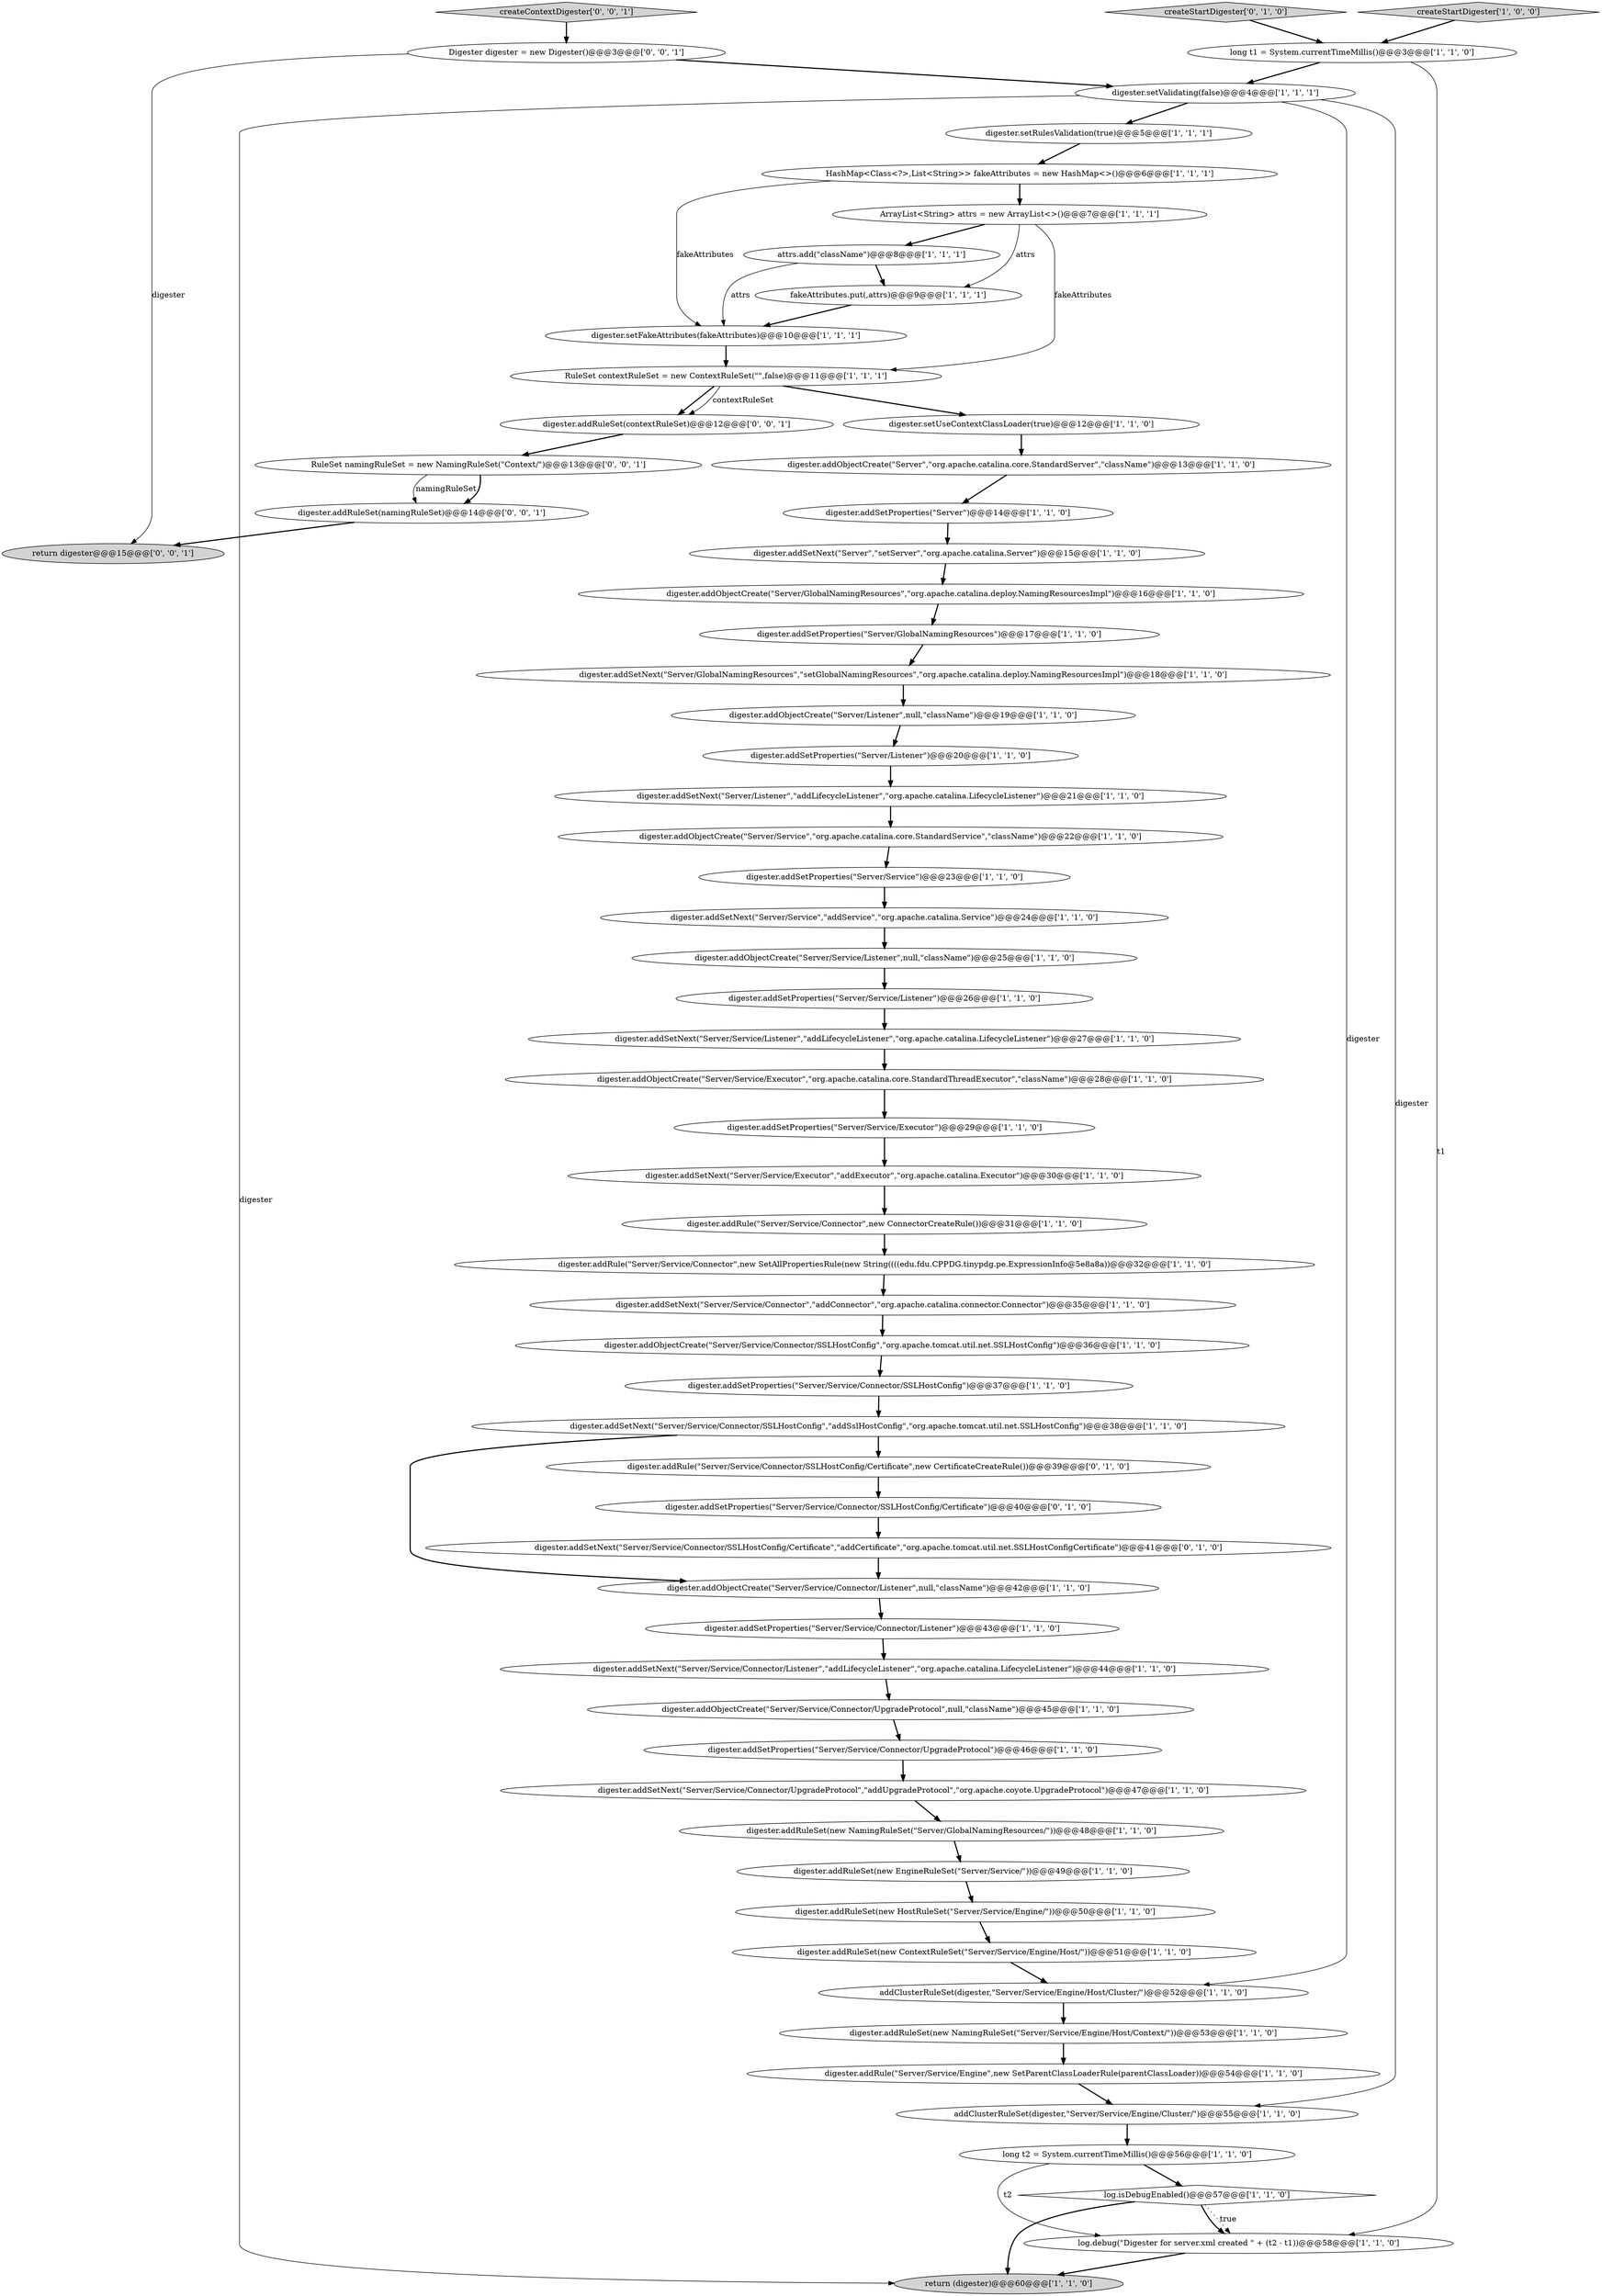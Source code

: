 digraph {
2 [style = filled, label = "digester.addSetProperties(\"Server/GlobalNamingResources\")@@@17@@@['1', '1', '0']", fillcolor = white, shape = ellipse image = "AAA0AAABBB1BBB"];
23 [style = filled, label = "digester.setUseContextClassLoader(true)@@@12@@@['1', '1', '0']", fillcolor = white, shape = ellipse image = "AAA0AAABBB1BBB"];
55 [style = filled, label = "digester.addSetNext(\"Server/Service/Connector/SSLHostConfig/Certificate\",\"addCertificate\",\"org.apache.tomcat.util.net.SSLHostConfigCertificate\")@@@41@@@['0', '1', '0']", fillcolor = white, shape = ellipse image = "AAA1AAABBB2BBB"];
51 [style = filled, label = "digester.addSetNext(\"Server/Service/Connector/SSLHostConfig\",\"addSslHostConfig\",\"org.apache.tomcat.util.net.SSLHostConfig\")@@@38@@@['1', '1', '0']", fillcolor = white, shape = ellipse image = "AAA0AAABBB1BBB"];
20 [style = filled, label = "digester.addObjectCreate(\"Server/Service/Connector/SSLHostConfig\",\"org.apache.tomcat.util.net.SSLHostConfig\")@@@36@@@['1', '1', '0']", fillcolor = white, shape = ellipse image = "AAA0AAABBB1BBB"];
26 [style = filled, label = "digester.addSetNext(\"Server/Service/Connector/UpgradeProtocol\",\"addUpgradeProtocol\",\"org.apache.coyote.UpgradeProtocol\")@@@47@@@['1', '1', '0']", fillcolor = white, shape = ellipse image = "AAA0AAABBB1BBB"];
7 [style = filled, label = "digester.addSetNext(\"Server/GlobalNamingResources\",\"setGlobalNamingResources\",\"org.apache.catalina.deploy.NamingResourcesImpl\")@@@18@@@['1', '1', '0']", fillcolor = white, shape = ellipse image = "AAA0AAABBB1BBB"];
46 [style = filled, label = "digester.addSetProperties(\"Server/Service/Connector/SSLHostConfig\")@@@37@@@['1', '1', '0']", fillcolor = white, shape = ellipse image = "AAA0AAABBB1BBB"];
32 [style = filled, label = "attrs.add(\"className\")@@@8@@@['1', '1', '1']", fillcolor = white, shape = ellipse image = "AAA0AAABBB1BBB"];
53 [style = filled, label = "digester.addSetProperties(\"Server/Service/Connector/SSLHostConfig/Certificate\")@@@40@@@['0', '1', '0']", fillcolor = white, shape = ellipse image = "AAA1AAABBB2BBB"];
56 [style = filled, label = "createStartDigester['0', '1', '0']", fillcolor = lightgray, shape = diamond image = "AAA0AAABBB2BBB"];
39 [style = filled, label = "digester.addSetProperties(\"Server/Service/Executor\")@@@29@@@['1', '1', '0']", fillcolor = white, shape = ellipse image = "AAA0AAABBB1BBB"];
58 [style = filled, label = "Digester digester = new Digester()@@@3@@@['0', '0', '1']", fillcolor = white, shape = ellipse image = "AAA0AAABBB3BBB"];
48 [style = filled, label = "digester.addObjectCreate(\"Server/Service/Connector/Listener\",null,\"className\")@@@42@@@['1', '1', '0']", fillcolor = white, shape = ellipse image = "AAA0AAABBB1BBB"];
34 [style = filled, label = "digester.addSetNext(\"Server/Service/Executor\",\"addExecutor\",\"org.apache.catalina.Executor\")@@@30@@@['1', '1', '0']", fillcolor = white, shape = ellipse image = "AAA0AAABBB1BBB"];
52 [style = filled, label = "log.isDebugEnabled()@@@57@@@['1', '1', '0']", fillcolor = white, shape = diamond image = "AAA0AAABBB1BBB"];
59 [style = filled, label = "createContextDigester['0', '0', '1']", fillcolor = lightgray, shape = diamond image = "AAA0AAABBB3BBB"];
42 [style = filled, label = "digester.addSetProperties(\"Server/Service/Connector/UpgradeProtocol\")@@@46@@@['1', '1', '0']", fillcolor = white, shape = ellipse image = "AAA0AAABBB1BBB"];
60 [style = filled, label = "digester.addRuleSet(contextRuleSet)@@@12@@@['0', '0', '1']", fillcolor = white, shape = ellipse image = "AAA0AAABBB3BBB"];
47 [style = filled, label = "log.debug(\"Digester for server.xml created \" + (t2 - t1))@@@58@@@['1', '1', '0']", fillcolor = white, shape = ellipse image = "AAA0AAABBB1BBB"];
57 [style = filled, label = "digester.addRuleSet(namingRuleSet)@@@14@@@['0', '0', '1']", fillcolor = white, shape = ellipse image = "AAA0AAABBB3BBB"];
50 [style = filled, label = "digester.setFakeAttributes(fakeAttributes)@@@10@@@['1', '1', '1']", fillcolor = white, shape = ellipse image = "AAA0AAABBB1BBB"];
44 [style = filled, label = "fakeAttributes.put(,attrs)@@@9@@@['1', '1', '1']", fillcolor = white, shape = ellipse image = "AAA0AAABBB1BBB"];
5 [style = filled, label = "long t2 = System.currentTimeMillis()@@@56@@@['1', '1', '0']", fillcolor = white, shape = ellipse image = "AAA0AAABBB1BBB"];
36 [style = filled, label = "digester.addSetProperties(\"Server/Service/Connector/Listener\")@@@43@@@['1', '1', '0']", fillcolor = white, shape = ellipse image = "AAA0AAABBB1BBB"];
8 [style = filled, label = "digester.addRuleSet(new EngineRuleSet(\"Server/Service/\"))@@@49@@@['1', '1', '0']", fillcolor = white, shape = ellipse image = "AAA0AAABBB1BBB"];
3 [style = filled, label = "digester.addSetProperties(\"Server/Service\")@@@23@@@['1', '1', '0']", fillcolor = white, shape = ellipse image = "AAA0AAABBB1BBB"];
18 [style = filled, label = "digester.addObjectCreate(\"Server/Listener\",null,\"className\")@@@19@@@['1', '1', '0']", fillcolor = white, shape = ellipse image = "AAA0AAABBB1BBB"];
25 [style = filled, label = "digester.addRuleSet(new NamingRuleSet(\"Server/Service/Engine/Host/Context/\"))@@@53@@@['1', '1', '0']", fillcolor = white, shape = ellipse image = "AAA0AAABBB1BBB"];
30 [style = filled, label = "digester.addRule(\"Server/Service/Connector\",new ConnectorCreateRule())@@@31@@@['1', '1', '0']", fillcolor = white, shape = ellipse image = "AAA0AAABBB1BBB"];
15 [style = filled, label = "HashMap<Class<?>,List<String>> fakeAttributes = new HashMap<>()@@@6@@@['1', '1', '1']", fillcolor = white, shape = ellipse image = "AAA0AAABBB1BBB"];
61 [style = filled, label = "return digester@@@15@@@['0', '0', '1']", fillcolor = lightgray, shape = ellipse image = "AAA0AAABBB3BBB"];
1 [style = filled, label = "digester.addSetProperties(\"Server\")@@@14@@@['1', '1', '0']", fillcolor = white, shape = ellipse image = "AAA0AAABBB1BBB"];
12 [style = filled, label = "long t1 = System.currentTimeMillis()@@@3@@@['1', '1', '0']", fillcolor = white, shape = ellipse image = "AAA0AAABBB1BBB"];
21 [style = filled, label = "return (digester)@@@60@@@['1', '1', '0']", fillcolor = lightgray, shape = ellipse image = "AAA0AAABBB1BBB"];
54 [style = filled, label = "digester.addRule(\"Server/Service/Connector/SSLHostConfig/Certificate\",new CertificateCreateRule())@@@39@@@['0', '1', '0']", fillcolor = white, shape = ellipse image = "AAA1AAABBB2BBB"];
13 [style = filled, label = "digester.addSetNext(\"Server/Service/Connector/Listener\",\"addLifecycleListener\",\"org.apache.catalina.LifecycleListener\")@@@44@@@['1', '1', '0']", fillcolor = white, shape = ellipse image = "AAA0AAABBB1BBB"];
10 [style = filled, label = "digester.addObjectCreate(\"Server/Service/Connector/UpgradeProtocol\",null,\"className\")@@@45@@@['1', '1', '0']", fillcolor = white, shape = ellipse image = "AAA0AAABBB1BBB"];
43 [style = filled, label = "digester.addRuleSet(new ContextRuleSet(\"Server/Service/Engine/Host/\"))@@@51@@@['1', '1', '0']", fillcolor = white, shape = ellipse image = "AAA0AAABBB1BBB"];
49 [style = filled, label = "digester.addObjectCreate(\"Server/GlobalNamingResources\",\"org.apache.catalina.deploy.NamingResourcesImpl\")@@@16@@@['1', '1', '0']", fillcolor = white, shape = ellipse image = "AAA0AAABBB1BBB"];
37 [style = filled, label = "digester.addSetNext(\"Server/Listener\",\"addLifecycleListener\",\"org.apache.catalina.LifecycleListener\")@@@21@@@['1', '1', '0']", fillcolor = white, shape = ellipse image = "AAA0AAABBB1BBB"];
45 [style = filled, label = "digester.addSetProperties(\"Server/Service/Listener\")@@@26@@@['1', '1', '0']", fillcolor = white, shape = ellipse image = "AAA0AAABBB1BBB"];
19 [style = filled, label = "digester.addRule(\"Server/Service/Engine\",new SetParentClassLoaderRule(parentClassLoader))@@@54@@@['1', '1', '0']", fillcolor = white, shape = ellipse image = "AAA0AAABBB1BBB"];
22 [style = filled, label = "addClusterRuleSet(digester,\"Server/Service/Engine/Host/Cluster/\")@@@52@@@['1', '1', '0']", fillcolor = white, shape = ellipse image = "AAA0AAABBB1BBB"];
33 [style = filled, label = "digester.addObjectCreate(\"Server/Service/Listener\",null,\"className\")@@@25@@@['1', '1', '0']", fillcolor = white, shape = ellipse image = "AAA0AAABBB1BBB"];
24 [style = filled, label = "digester.addRuleSet(new NamingRuleSet(\"Server/GlobalNamingResources/\"))@@@48@@@['1', '1', '0']", fillcolor = white, shape = ellipse image = "AAA0AAABBB1BBB"];
6 [style = filled, label = "digester.addSetNext(\"Server\",\"setServer\",\"org.apache.catalina.Server\")@@@15@@@['1', '1', '0']", fillcolor = white, shape = ellipse image = "AAA0AAABBB1BBB"];
28 [style = filled, label = "digester.addObjectCreate(\"Server/Service/Executor\",\"org.apache.catalina.core.StandardThreadExecutor\",\"className\")@@@28@@@['1', '1', '0']", fillcolor = white, shape = ellipse image = "AAA0AAABBB1BBB"];
29 [style = filled, label = "digester.addObjectCreate(\"Server\",\"org.apache.catalina.core.StandardServer\",\"className\")@@@13@@@['1', '1', '0']", fillcolor = white, shape = ellipse image = "AAA0AAABBB1BBB"];
38 [style = filled, label = "digester.addRule(\"Server/Service/Connector\",new SetAllPropertiesRule(new String((((edu.fdu.CPPDG.tinypdg.pe.ExpressionInfo@5e8a8a))@@@32@@@['1', '1', '0']", fillcolor = white, shape = ellipse image = "AAA0AAABBB1BBB"];
62 [style = filled, label = "RuleSet namingRuleSet = new NamingRuleSet(\"Context/\")@@@13@@@['0', '0', '1']", fillcolor = white, shape = ellipse image = "AAA0AAABBB3BBB"];
40 [style = filled, label = "digester.addRuleSet(new HostRuleSet(\"Server/Service/Engine/\"))@@@50@@@['1', '1', '0']", fillcolor = white, shape = ellipse image = "AAA0AAABBB1BBB"];
27 [style = filled, label = "digester.addSetProperties(\"Server/Listener\")@@@20@@@['1', '1', '0']", fillcolor = white, shape = ellipse image = "AAA0AAABBB1BBB"];
31 [style = filled, label = "createStartDigester['1', '0', '0']", fillcolor = lightgray, shape = diamond image = "AAA0AAABBB1BBB"];
16 [style = filled, label = "digester.setRulesValidation(true)@@@5@@@['1', '1', '1']", fillcolor = white, shape = ellipse image = "AAA0AAABBB1BBB"];
14 [style = filled, label = "digester.addSetNext(\"Server/Service/Connector\",\"addConnector\",\"org.apache.catalina.connector.Connector\")@@@35@@@['1', '1', '0']", fillcolor = white, shape = ellipse image = "AAA0AAABBB1BBB"];
4 [style = filled, label = "addClusterRuleSet(digester,\"Server/Service/Engine/Cluster/\")@@@55@@@['1', '1', '0']", fillcolor = white, shape = ellipse image = "AAA0AAABBB1BBB"];
17 [style = filled, label = "digester.addSetNext(\"Server/Service\",\"addService\",\"org.apache.catalina.Service\")@@@24@@@['1', '1', '0']", fillcolor = white, shape = ellipse image = "AAA0AAABBB1BBB"];
11 [style = filled, label = "ArrayList<String> attrs = new ArrayList<>()@@@7@@@['1', '1', '1']", fillcolor = white, shape = ellipse image = "AAA0AAABBB1BBB"];
35 [style = filled, label = "digester.addSetNext(\"Server/Service/Listener\",\"addLifecycleListener\",\"org.apache.catalina.LifecycleListener\")@@@27@@@['1', '1', '0']", fillcolor = white, shape = ellipse image = "AAA0AAABBB1BBB"];
0 [style = filled, label = "digester.setValidating(false)@@@4@@@['1', '1', '1']", fillcolor = white, shape = ellipse image = "AAA0AAABBB1BBB"];
41 [style = filled, label = "digester.addObjectCreate(\"Server/Service\",\"org.apache.catalina.core.StandardService\",\"className\")@@@22@@@['1', '1', '0']", fillcolor = white, shape = ellipse image = "AAA0AAABBB1BBB"];
9 [style = filled, label = "RuleSet contextRuleSet = new ContextRuleSet(\"\",false)@@@11@@@['1', '1', '1']", fillcolor = white, shape = ellipse image = "AAA0AAABBB1BBB"];
51->48 [style = bold, label=""];
12->0 [style = bold, label=""];
26->24 [style = bold, label=""];
48->36 [style = bold, label=""];
52->21 [style = bold, label=""];
37->41 [style = bold, label=""];
5->52 [style = bold, label=""];
56->12 [style = bold, label=""];
57->61 [style = bold, label=""];
11->9 [style = solid, label="fakeAttributes"];
6->49 [style = bold, label=""];
53->55 [style = bold, label=""];
50->9 [style = bold, label=""];
39->34 [style = bold, label=""];
2->7 [style = bold, label=""];
38->14 [style = bold, label=""];
9->60 [style = bold, label=""];
40->43 [style = bold, label=""];
7->18 [style = bold, label=""];
25->19 [style = bold, label=""];
15->50 [style = solid, label="fakeAttributes"];
4->5 [style = bold, label=""];
16->15 [style = bold, label=""];
30->38 [style = bold, label=""];
14->20 [style = bold, label=""];
10->42 [style = bold, label=""];
47->21 [style = bold, label=""];
51->54 [style = bold, label=""];
58->61 [style = solid, label="digester"];
27->37 [style = bold, label=""];
31->12 [style = bold, label=""];
62->57 [style = solid, label="namingRuleSet"];
32->50 [style = solid, label="attrs"];
46->51 [style = bold, label=""];
1->6 [style = bold, label=""];
35->28 [style = bold, label=""];
9->60 [style = solid, label="contextRuleSet"];
11->32 [style = bold, label=""];
55->48 [style = bold, label=""];
12->47 [style = solid, label="t1"];
0->22 [style = solid, label="digester"];
60->62 [style = bold, label=""];
3->17 [style = bold, label=""];
62->57 [style = bold, label=""];
20->46 [style = bold, label=""];
15->11 [style = bold, label=""];
36->13 [style = bold, label=""];
22->25 [style = bold, label=""];
44->50 [style = bold, label=""];
28->39 [style = bold, label=""];
41->3 [style = bold, label=""];
58->0 [style = bold, label=""];
0->21 [style = solid, label="digester"];
19->4 [style = bold, label=""];
45->35 [style = bold, label=""];
59->58 [style = bold, label=""];
32->44 [style = bold, label=""];
9->23 [style = bold, label=""];
8->40 [style = bold, label=""];
29->1 [style = bold, label=""];
42->26 [style = bold, label=""];
13->10 [style = bold, label=""];
49->2 [style = bold, label=""];
34->30 [style = bold, label=""];
18->27 [style = bold, label=""];
24->8 [style = bold, label=""];
43->22 [style = bold, label=""];
5->47 [style = solid, label="t2"];
0->4 [style = solid, label="digester"];
11->44 [style = solid, label="attrs"];
52->47 [style = dotted, label="true"];
52->47 [style = bold, label=""];
33->45 [style = bold, label=""];
17->33 [style = bold, label=""];
54->53 [style = bold, label=""];
23->29 [style = bold, label=""];
0->16 [style = bold, label=""];
}
